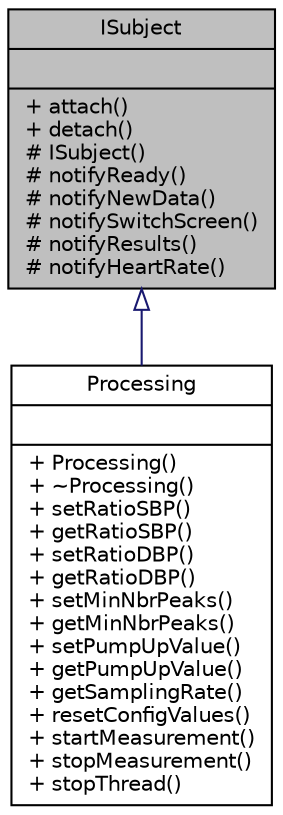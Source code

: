 digraph "ISubject"
{
 // LATEX_PDF_SIZE
  bgcolor="transparent";
  edge [fontname="Helvetica",fontsize="10",labelfontname="Helvetica",labelfontsize="10"];
  node [fontname="Helvetica",fontsize="10",shape=record];
  Node1 [label="{ISubject\n||+ attach()\l+ detach()\l# ISubject()\l# notifyReady()\l# notifyNewData()\l# notifySwitchScreen()\l# notifyResults()\l# notifyHeartRate()\l}",height=0.2,width=0.4,color="black", fillcolor="grey75", style="filled", fontcolor="black",tooltip="The ISubject Class provides the functionality to register observers and send events to an observing o..."];
  Node1 -> Node2 [dir="back",color="midnightblue",fontsize="10",style="solid",arrowtail="onormal",fontname="Helvetica"];
  Node2 [label="{Processing\n||+ Processing()\l+ ~Processing()\l+ setRatioSBP()\l+ getRatioSBP()\l+ setRatioDBP()\l+ getRatioDBP()\l+ setMinNbrPeaks()\l+ getMinNbrPeaks()\l+ setPumpUpValue()\l+ getPumpUpValue()\l+ getSamplingRate()\l+ resetConfigValues()\l+ startMeasurement()\l+ stopMeasurement()\l+ stopThread()\l}",height=0.2,width=0.4,color="black",URL="$class_processing.html",tooltip="The Processing class handles the data acquisition and processing."];
}
